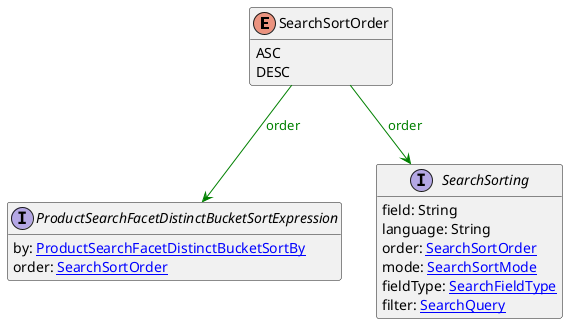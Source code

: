 @startuml

hide methods
enum SearchSortOrder {
    ASC
    DESC
}
interface ProductSearchFacetDistinctBucketSortExpression [[ProductSearchFacetDistinctBucketSortExpression.svg]]  {
    by: [[ProductSearchFacetDistinctBucketSortBy.svg ProductSearchFacetDistinctBucketSortBy]]
    order: [[SearchSortOrder.svg SearchSortOrder]]
}
interface SearchSorting [[SearchSorting.svg]]  {
    field: String
    language: String
    order: [[SearchSortOrder.svg SearchSortOrder]]
    mode: [[SearchSortMode.svg SearchSortMode]]
    fieldType: [[SearchFieldType.svg SearchFieldType]]
    filter: [[SearchQuery.svg SearchQuery]]
}
SearchSortOrder --> ProductSearchFacetDistinctBucketSortExpression #green;text:green : "order"
SearchSortOrder --> SearchSorting #green;text:green : "order"
@enduml
